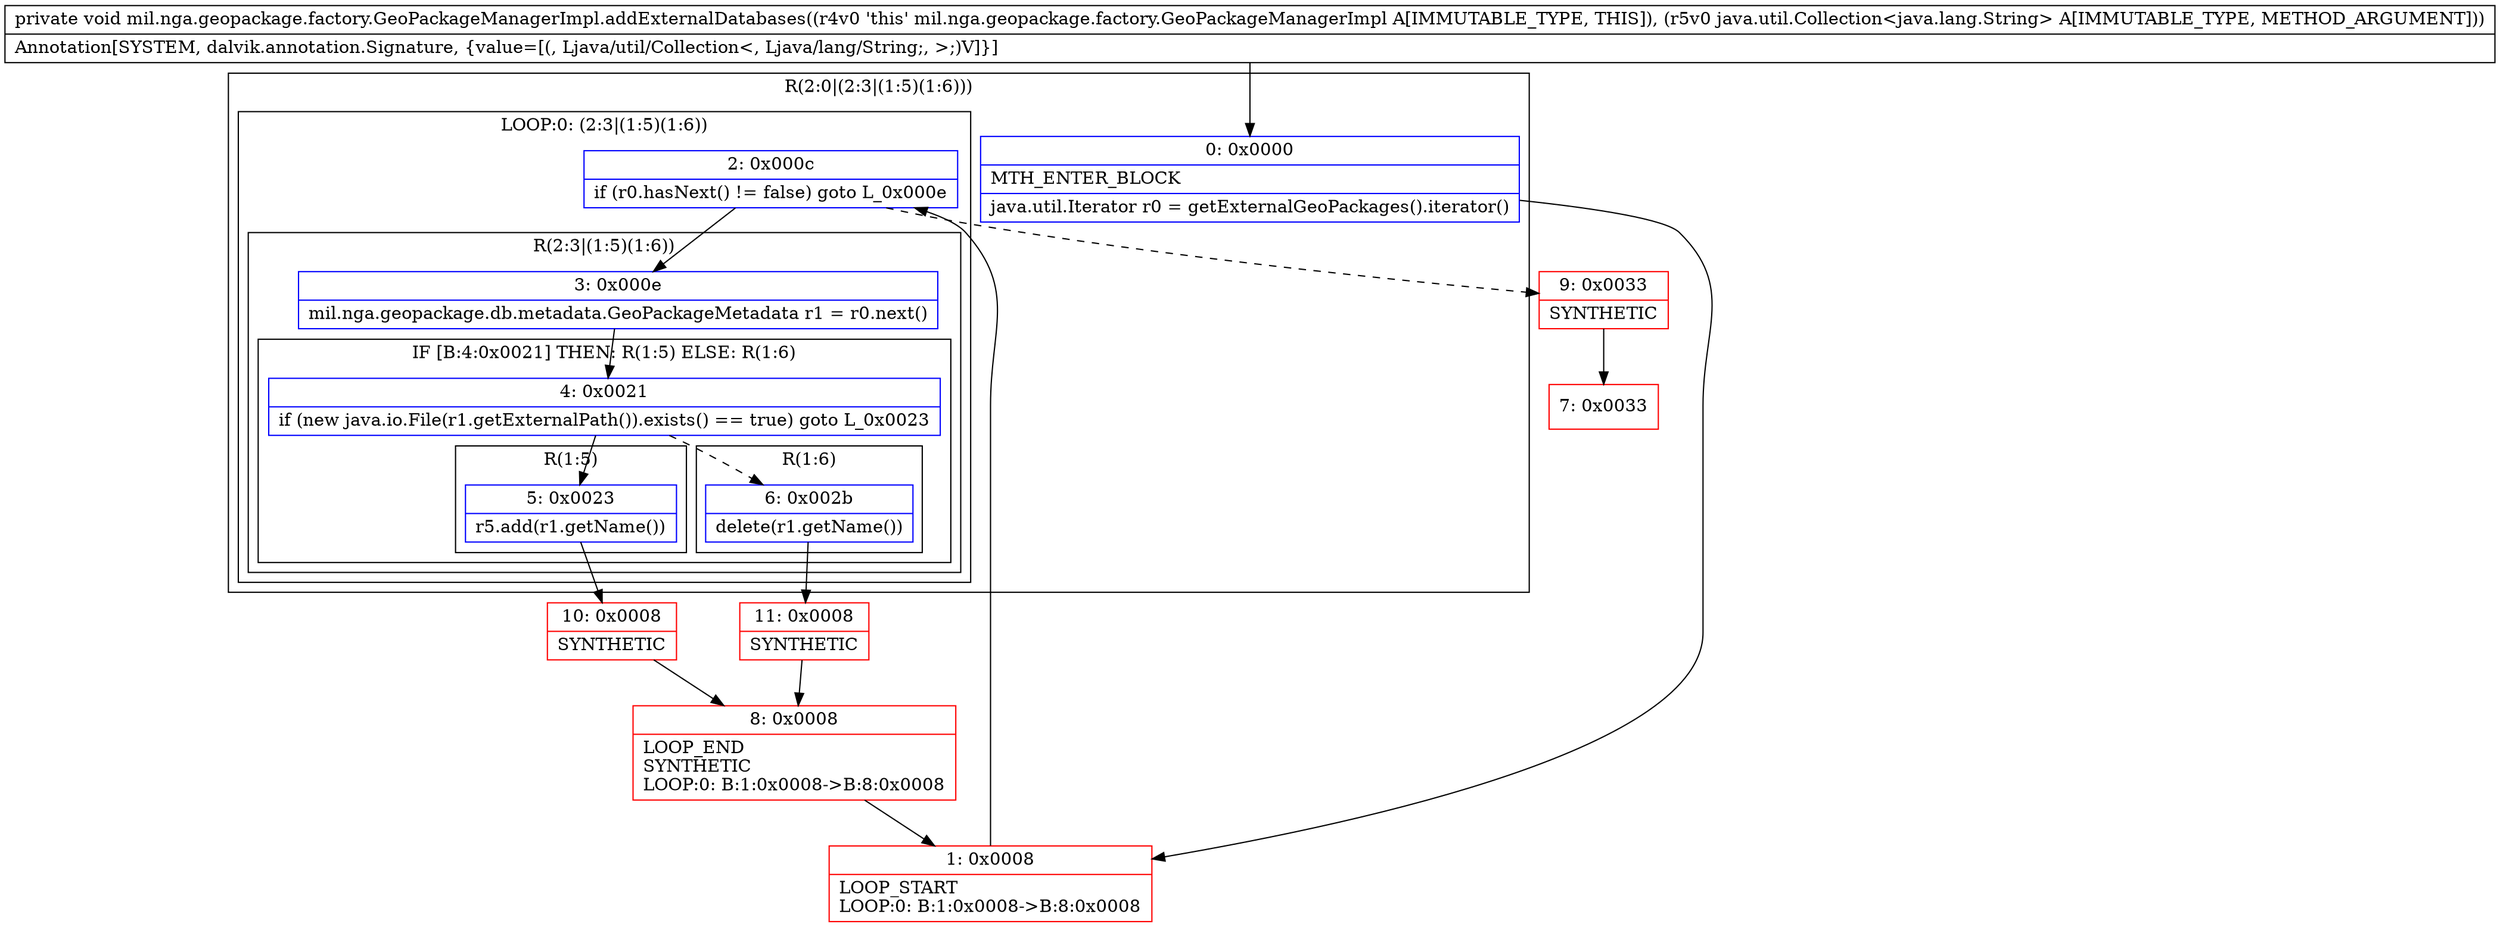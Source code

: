 digraph "CFG formil.nga.geopackage.factory.GeoPackageManagerImpl.addExternalDatabases(Ljava\/util\/Collection;)V" {
subgraph cluster_Region_1001661672 {
label = "R(2:0|(2:3|(1:5)(1:6)))";
node [shape=record,color=blue];
Node_0 [shape=record,label="{0\:\ 0x0000|MTH_ENTER_BLOCK\l|java.util.Iterator r0 = getExternalGeoPackages().iterator()\l}"];
subgraph cluster_LoopRegion_1941748247 {
label = "LOOP:0: (2:3|(1:5)(1:6))";
node [shape=record,color=blue];
Node_2 [shape=record,label="{2\:\ 0x000c|if (r0.hasNext() != false) goto L_0x000e\l}"];
subgraph cluster_Region_1077035613 {
label = "R(2:3|(1:5)(1:6))";
node [shape=record,color=blue];
Node_3 [shape=record,label="{3\:\ 0x000e|mil.nga.geopackage.db.metadata.GeoPackageMetadata r1 = r0.next()\l}"];
subgraph cluster_IfRegion_72587012 {
label = "IF [B:4:0x0021] THEN: R(1:5) ELSE: R(1:6)";
node [shape=record,color=blue];
Node_4 [shape=record,label="{4\:\ 0x0021|if (new java.io.File(r1.getExternalPath()).exists() == true) goto L_0x0023\l}"];
subgraph cluster_Region_517627906 {
label = "R(1:5)";
node [shape=record,color=blue];
Node_5 [shape=record,label="{5\:\ 0x0023|r5.add(r1.getName())\l}"];
}
subgraph cluster_Region_144707020 {
label = "R(1:6)";
node [shape=record,color=blue];
Node_6 [shape=record,label="{6\:\ 0x002b|delete(r1.getName())\l}"];
}
}
}
}
}
Node_1 [shape=record,color=red,label="{1\:\ 0x0008|LOOP_START\lLOOP:0: B:1:0x0008\-\>B:8:0x0008\l}"];
Node_7 [shape=record,color=red,label="{7\:\ 0x0033}"];
Node_8 [shape=record,color=red,label="{8\:\ 0x0008|LOOP_END\lSYNTHETIC\lLOOP:0: B:1:0x0008\-\>B:8:0x0008\l}"];
Node_9 [shape=record,color=red,label="{9\:\ 0x0033|SYNTHETIC\l}"];
Node_10 [shape=record,color=red,label="{10\:\ 0x0008|SYNTHETIC\l}"];
Node_11 [shape=record,color=red,label="{11\:\ 0x0008|SYNTHETIC\l}"];
MethodNode[shape=record,label="{private void mil.nga.geopackage.factory.GeoPackageManagerImpl.addExternalDatabases((r4v0 'this' mil.nga.geopackage.factory.GeoPackageManagerImpl A[IMMUTABLE_TYPE, THIS]), (r5v0 java.util.Collection\<java.lang.String\> A[IMMUTABLE_TYPE, METHOD_ARGUMENT]))  | Annotation[SYSTEM, dalvik.annotation.Signature, \{value=[(, Ljava\/util\/Collection\<, Ljava\/lang\/String;, \>;)V]\}]\l}"];
MethodNode -> Node_0;
Node_0 -> Node_1;
Node_2 -> Node_3;
Node_2 -> Node_9[style=dashed];
Node_3 -> Node_4;
Node_4 -> Node_5;
Node_4 -> Node_6[style=dashed];
Node_5 -> Node_10;
Node_6 -> Node_11;
Node_1 -> Node_2;
Node_8 -> Node_1;
Node_9 -> Node_7;
Node_10 -> Node_8;
Node_11 -> Node_8;
}

